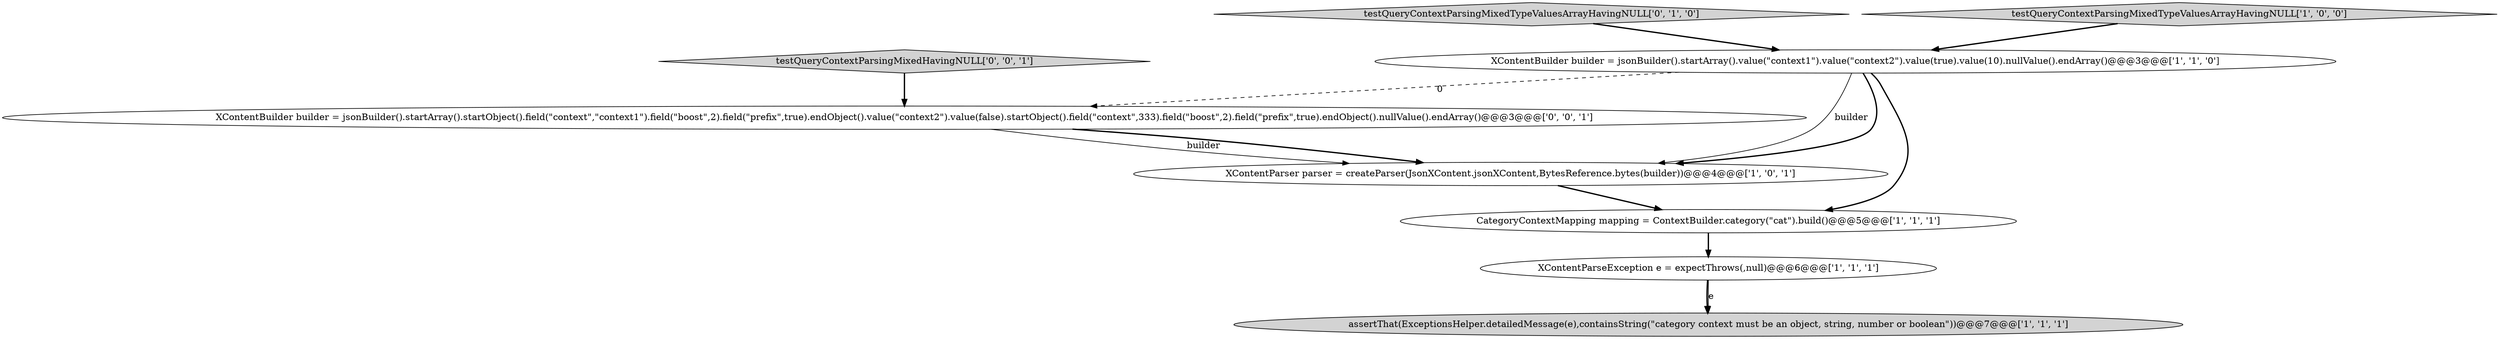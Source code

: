 digraph {
2 [style = filled, label = "XContentParser parser = createParser(JsonXContent.jsonXContent,BytesReference.bytes(builder))@@@4@@@['1', '0', '1']", fillcolor = white, shape = ellipse image = "AAA0AAABBB1BBB"];
4 [style = filled, label = "CategoryContextMapping mapping = ContextBuilder.category(\"cat\").build()@@@5@@@['1', '1', '1']", fillcolor = white, shape = ellipse image = "AAA0AAABBB1BBB"];
3 [style = filled, label = "XContentParseException e = expectThrows(,null)@@@6@@@['1', '1', '1']", fillcolor = white, shape = ellipse image = "AAA0AAABBB1BBB"];
0 [style = filled, label = "XContentBuilder builder = jsonBuilder().startArray().value(\"context1\").value(\"context2\").value(true).value(10).nullValue().endArray()@@@3@@@['1', '1', '0']", fillcolor = white, shape = ellipse image = "AAA0AAABBB1BBB"];
7 [style = filled, label = "XContentBuilder builder = jsonBuilder().startArray().startObject().field(\"context\",\"context1\").field(\"boost\",2).field(\"prefix\",true).endObject().value(\"context2\").value(false).startObject().field(\"context\",333).field(\"boost\",2).field(\"prefix\",true).endObject().nullValue().endArray()@@@3@@@['0', '0', '1']", fillcolor = white, shape = ellipse image = "AAA0AAABBB3BBB"];
1 [style = filled, label = "assertThat(ExceptionsHelper.detailedMessage(e),containsString(\"category context must be an object, string, number or boolean\"))@@@7@@@['1', '1', '1']", fillcolor = lightgray, shape = ellipse image = "AAA0AAABBB1BBB"];
6 [style = filled, label = "testQueryContextParsingMixedTypeValuesArrayHavingNULL['0', '1', '0']", fillcolor = lightgray, shape = diamond image = "AAA0AAABBB2BBB"];
5 [style = filled, label = "testQueryContextParsingMixedTypeValuesArrayHavingNULL['1', '0', '0']", fillcolor = lightgray, shape = diamond image = "AAA0AAABBB1BBB"];
8 [style = filled, label = "testQueryContextParsingMixedHavingNULL['0', '0', '1']", fillcolor = lightgray, shape = diamond image = "AAA0AAABBB3BBB"];
4->3 [style = bold, label=""];
6->0 [style = bold, label=""];
7->2 [style = solid, label="builder"];
3->1 [style = bold, label=""];
5->0 [style = bold, label=""];
0->4 [style = bold, label=""];
2->4 [style = bold, label=""];
7->2 [style = bold, label=""];
0->2 [style = solid, label="builder"];
0->7 [style = dashed, label="0"];
8->7 [style = bold, label=""];
0->2 [style = bold, label=""];
3->1 [style = solid, label="e"];
}
